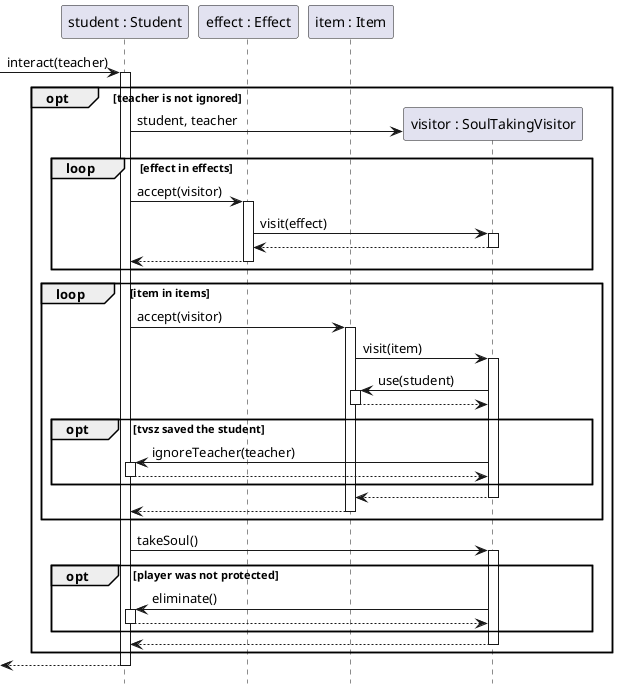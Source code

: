 @startuml soul-theft

hide footbox

participant "student : Student" as s
participant "effect : Effect" as e
participant "item : Item" as i

[-> s ++ : interact(teacher)
opt teacher is not ignored
	create "visitor : SoulTakingVisitor" as v
	s -> v : student, teacher
	loop effect in effects
		s -> e ++: accept(visitor)
		e -> v ++: visit(effect)
		v --> e --
		e --> s --
	end
	loop item in items
		s -> i ++: accept(visitor)
		i -> v ++: visit(item)
		v -> i ++: use(student)
		i --> v --
		opt tvsz saved the student
			v -> s ++ : ignoreTeacher(teacher)
			s --> v --
		end
		v --> i --
		i --> s --
	end

	s -> v ++: takeSoul()
	opt player was not protected
	v -> s ++: eliminate()
	s --> v --
	end 
	v --> s --
end
[<-- s --

@enduml